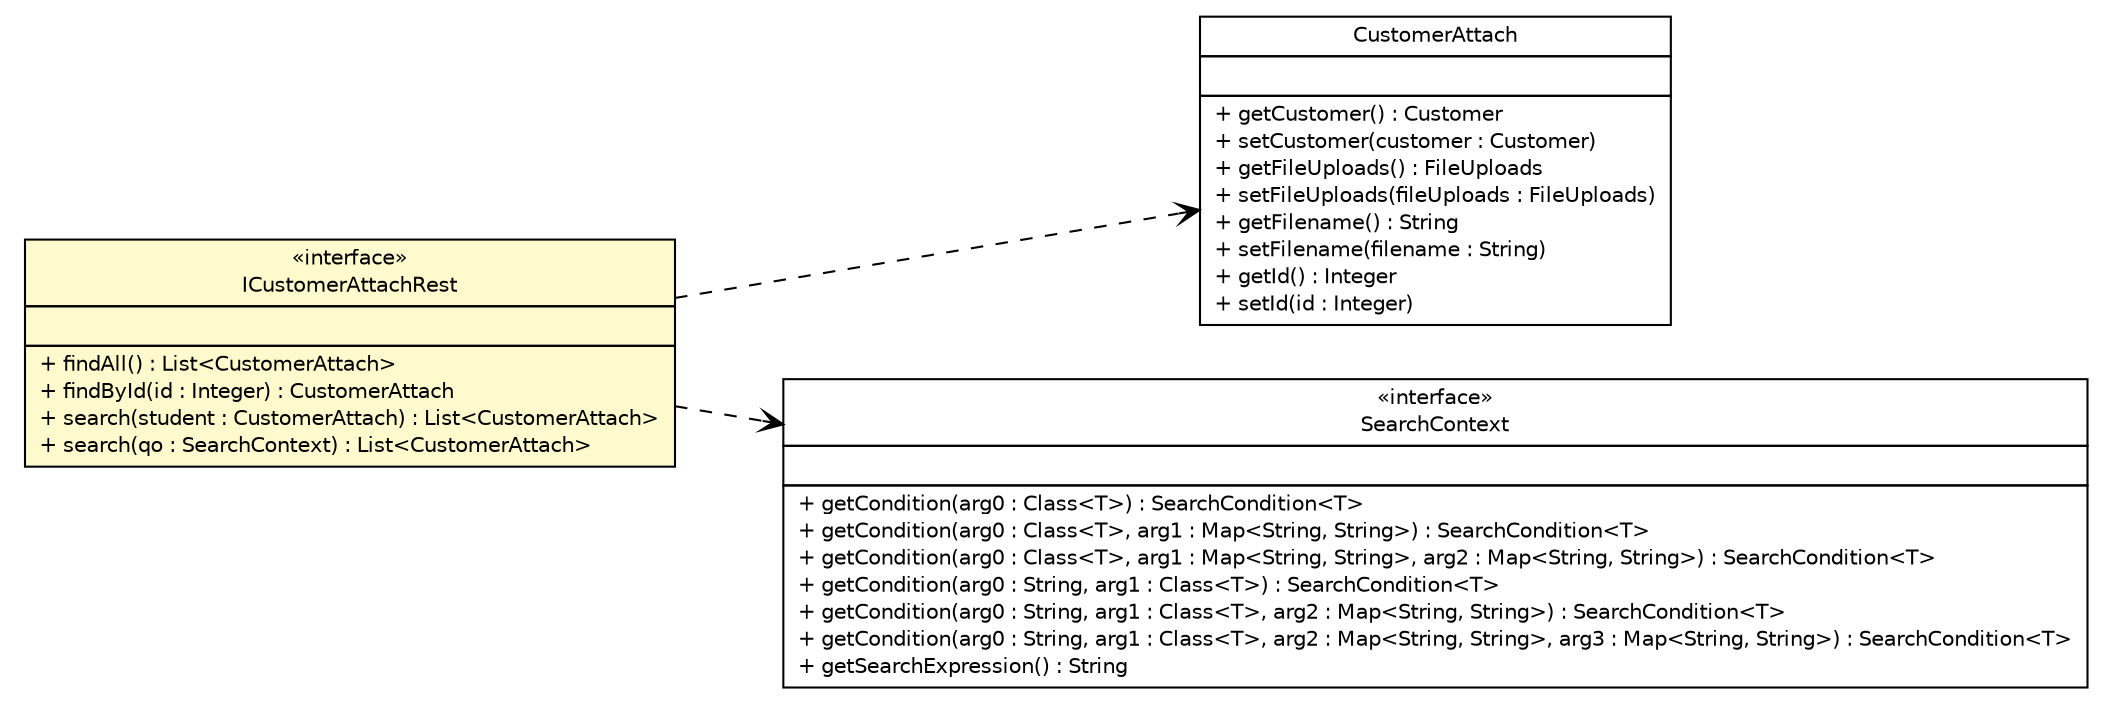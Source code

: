 #!/usr/local/bin/dot
#
# Class diagram 
# Generated by UMLGraph version 5.1 (http://www.umlgraph.org/)
#

digraph G {
	edge [fontname="Helvetica",fontsize=10,labelfontname="Helvetica",labelfontsize=10];
	node [fontname="Helvetica",fontsize=10,shape=plaintext];
	nodesep=0.25;
	ranksep=0.5;
	rankdir=LR;
	// com.inn.headstartdemo.rest.ICustomerAttachRest
	c37316 [label=<<table title="com.inn.headstartdemo.rest.ICustomerAttachRest" border="0" cellborder="1" cellspacing="0" cellpadding="2" port="p" bgcolor="lemonChiffon" href="./ICustomerAttachRest.html">
		<tr><td><table border="0" cellspacing="0" cellpadding="1">
<tr><td align="center" balign="center"> &#171;interface&#187; </td></tr>
<tr><td align="center" balign="center"> ICustomerAttachRest </td></tr>
		</table></td></tr>
		<tr><td><table border="0" cellspacing="0" cellpadding="1">
<tr><td align="left" balign="left">  </td></tr>
		</table></td></tr>
		<tr><td><table border="0" cellspacing="0" cellpadding="1">
<tr><td align="left" balign="left"> + findAll() : List&lt;CustomerAttach&gt; </td></tr>
<tr><td align="left" balign="left"> + findById(id : Integer) : CustomerAttach </td></tr>
<tr><td align="left" balign="left"> + search(student : CustomerAttach) : List&lt;CustomerAttach&gt; </td></tr>
<tr><td align="left" balign="left"> + search(qo : SearchContext) : List&lt;CustomerAttach&gt; </td></tr>
		</table></td></tr>
		</table>>, fontname="Helvetica", fontcolor="black", fontsize=10.0];
	// com.inn.headstartdemo.model.CustomerAttach
	c37370 [label=<<table title="com.inn.headstartdemo.model.CustomerAttach" border="0" cellborder="1" cellspacing="0" cellpadding="2" port="p" href="../model/CustomerAttach.html">
		<tr><td><table border="0" cellspacing="0" cellpadding="1">
<tr><td align="center" balign="center"> CustomerAttach </td></tr>
		</table></td></tr>
		<tr><td><table border="0" cellspacing="0" cellpadding="1">
<tr><td align="left" balign="left">  </td></tr>
		</table></td></tr>
		<tr><td><table border="0" cellspacing="0" cellpadding="1">
<tr><td align="left" balign="left"> + getCustomer() : Customer </td></tr>
<tr><td align="left" balign="left"> + setCustomer(customer : Customer) </td></tr>
<tr><td align="left" balign="left"> + getFileUploads() : FileUploads </td></tr>
<tr><td align="left" balign="left"> + setFileUploads(fileUploads : FileUploads) </td></tr>
<tr><td align="left" balign="left"> + getFilename() : String </td></tr>
<tr><td align="left" balign="left"> + setFilename(filename : String) </td></tr>
<tr><td align="left" balign="left"> + getId() : Integer </td></tr>
<tr><td align="left" balign="left"> + setId(id : Integer) </td></tr>
		</table></td></tr>
		</table>>, fontname="Helvetica", fontcolor="black", fontsize=10.0];
	// com.inn.headstartdemo.rest.ICustomerAttachRest DEPEND org.apache.cxf.jaxrs.ext.search.SearchContext
	c37316:p -> c37462:p [taillabel="", label="", headlabel="", fontname="Helvetica", fontcolor="black", fontsize=10.0, color="black", arrowhead=open, style=dashed];
	// com.inn.headstartdemo.rest.ICustomerAttachRest DEPEND com.inn.headstartdemo.model.CustomerAttach
	c37316:p -> c37370:p [taillabel="", label="", headlabel="", fontname="Helvetica", fontcolor="black", fontsize=10.0, color="black", arrowhead=open, style=dashed];
	// org.apache.cxf.jaxrs.ext.search.SearchContext
	c37462 [label=<<table title="org.apache.cxf.jaxrs.ext.search.SearchContext" border="0" cellborder="1" cellspacing="0" cellpadding="2" port="p" href="http://java.sun.com/j2se/1.4.2/docs/api/org/apache/cxf/jaxrs/ext/search/SearchContext.html">
		<tr><td><table border="0" cellspacing="0" cellpadding="1">
<tr><td align="center" balign="center"> &#171;interface&#187; </td></tr>
<tr><td align="center" balign="center"> SearchContext </td></tr>
		</table></td></tr>
		<tr><td><table border="0" cellspacing="0" cellpadding="1">
<tr><td align="left" balign="left">  </td></tr>
		</table></td></tr>
		<tr><td><table border="0" cellspacing="0" cellpadding="1">
<tr><td align="left" balign="left"> + getCondition(arg0 : Class&lt;T&gt;) : SearchCondition&lt;T&gt; </td></tr>
<tr><td align="left" balign="left"> + getCondition(arg0 : Class&lt;T&gt;, arg1 : Map&lt;String, String&gt;) : SearchCondition&lt;T&gt; </td></tr>
<tr><td align="left" balign="left"> + getCondition(arg0 : Class&lt;T&gt;, arg1 : Map&lt;String, String&gt;, arg2 : Map&lt;String, String&gt;) : SearchCondition&lt;T&gt; </td></tr>
<tr><td align="left" balign="left"> + getCondition(arg0 : String, arg1 : Class&lt;T&gt;) : SearchCondition&lt;T&gt; </td></tr>
<tr><td align="left" balign="left"> + getCondition(arg0 : String, arg1 : Class&lt;T&gt;, arg2 : Map&lt;String, String&gt;) : SearchCondition&lt;T&gt; </td></tr>
<tr><td align="left" balign="left"> + getCondition(arg0 : String, arg1 : Class&lt;T&gt;, arg2 : Map&lt;String, String&gt;, arg3 : Map&lt;String, String&gt;) : SearchCondition&lt;T&gt; </td></tr>
<tr><td align="left" balign="left"> + getSearchExpression() : String </td></tr>
		</table></td></tr>
		</table>>, fontname="Helvetica", fontcolor="black", fontsize=10.0];
}

